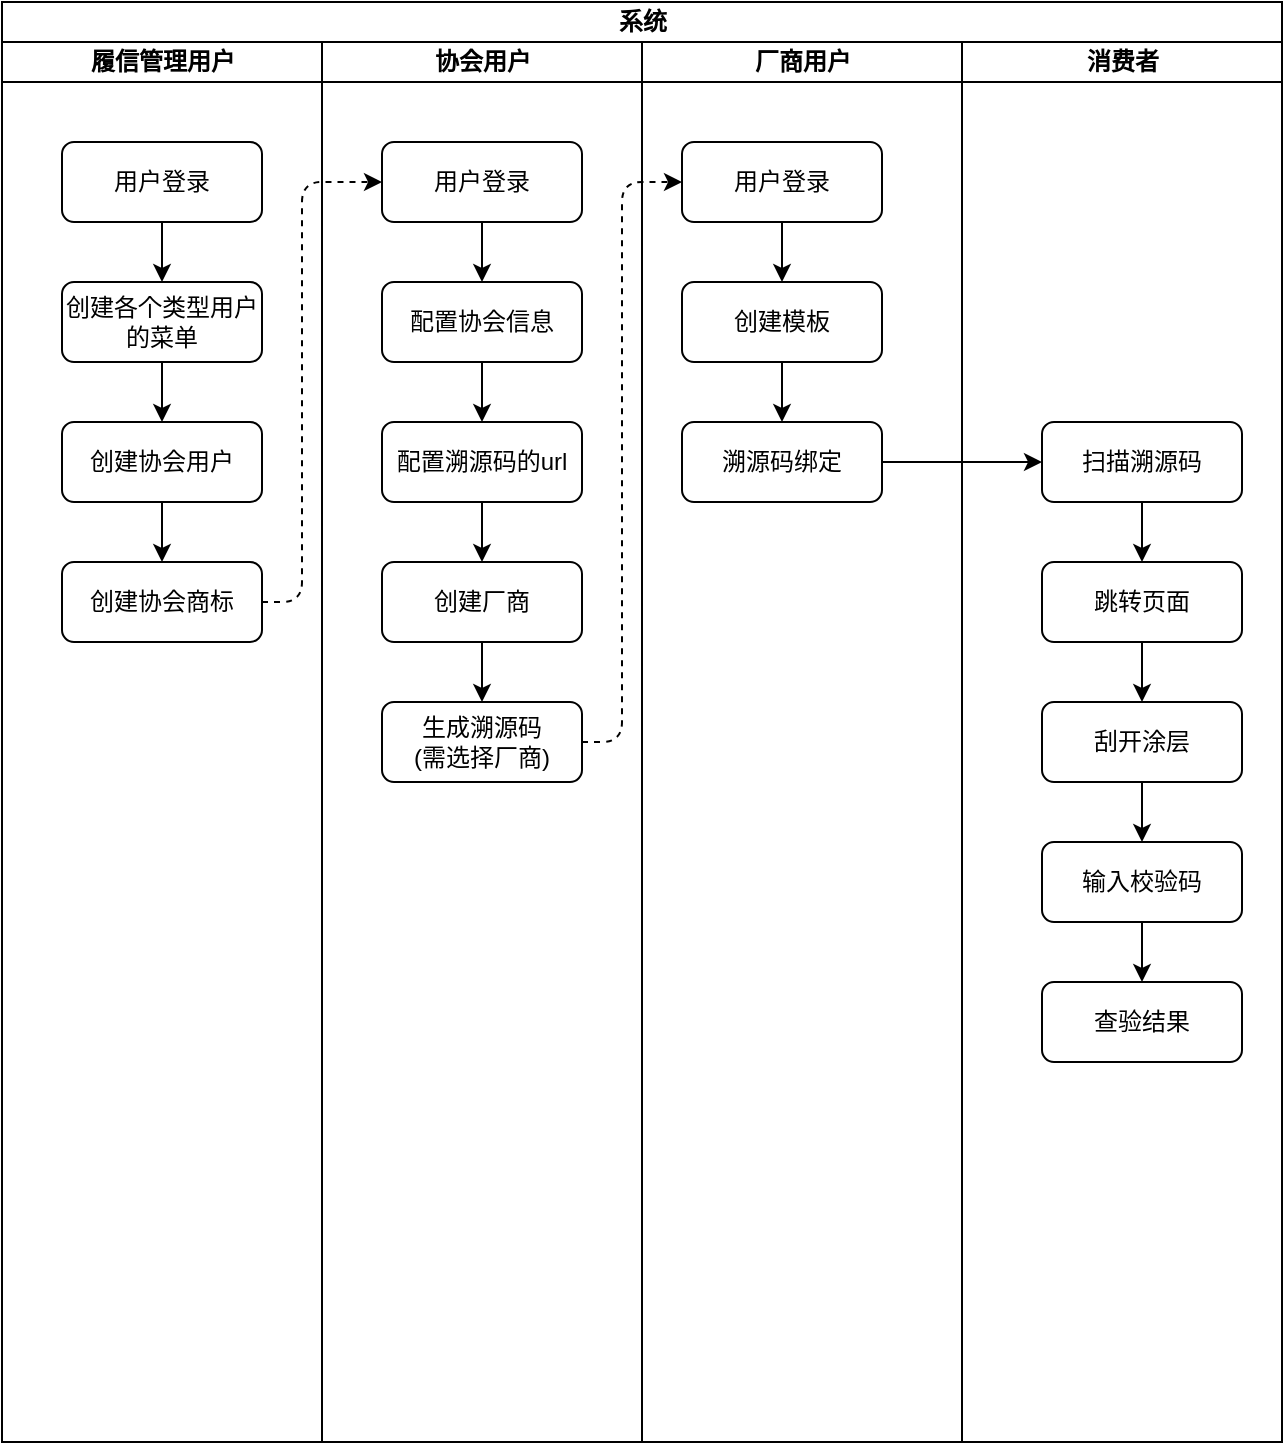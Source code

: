 <mxfile>
    <diagram name="第 1 页" id="Sx-POFTGexlg5zIO2r_u">
        <mxGraphModel dx="1386" dy="779" grid="1" gridSize="10" guides="1" tooltips="1" connect="1" arrows="1" fold="1" page="1" pageScale="1" pageWidth="2336" pageHeight="1654" math="0" shadow="0">
            <root>
                <mxCell id="0"/>
                <mxCell id="1" parent="0"/>
                <mxCell id="13" value="系统" style="swimlane;childLayout=stackLayout;resizeParent=1;resizeParentMax=0;startSize=20;html=1;rounded=0;" vertex="1" parent="1">
                    <mxGeometry x="360" y="30" width="640" height="720" as="geometry"/>
                </mxCell>
                <mxCell id="14" value="履信管理用户" style="swimlane;startSize=20;html=1;rounded=0;" vertex="1" parent="13">
                    <mxGeometry y="20" width="160" height="700" as="geometry"/>
                </mxCell>
                <mxCell id="22" value="" style="edgeStyle=none;html=1;fontFamily=Helvetica;fontSize=12;fontColor=rgb(0, 0, 0);startSize=20;" edge="1" parent="14" source="18" target="21">
                    <mxGeometry relative="1" as="geometry"/>
                </mxCell>
                <mxCell id="18" value="用户登录" style="rounded=1;whiteSpace=wrap;html=1;strokeColor=rgb(0, 0, 0);fontFamily=Helvetica;fontSize=12;fontColor=rgb(0, 0, 0);startSize=20;fillColor=rgb(255, 255, 255);" vertex="1" parent="14">
                    <mxGeometry x="30" y="50" width="100" height="40" as="geometry"/>
                </mxCell>
                <mxCell id="25" value="" style="edgeStyle=none;html=1;fontFamily=Helvetica;fontSize=12;fontColor=rgb(0, 0, 0);startSize=20;" edge="1" parent="14" source="21" target="24">
                    <mxGeometry relative="1" as="geometry"/>
                </mxCell>
                <mxCell id="21" value="创建各个类型用户的菜单" style="rounded=1;whiteSpace=wrap;html=1;strokeColor=rgb(0, 0, 0);fontFamily=Helvetica;fontSize=12;fontColor=rgb(0, 0, 0);startSize=20;fillColor=rgb(255, 255, 255);" vertex="1" parent="14">
                    <mxGeometry x="30" y="120" width="100" height="40" as="geometry"/>
                </mxCell>
                <mxCell id="27" value="" style="edgeStyle=none;html=1;fontFamily=Helvetica;fontSize=12;fontColor=rgb(0, 0, 0);startSize=20;" edge="1" parent="14" source="24" target="26">
                    <mxGeometry relative="1" as="geometry"/>
                </mxCell>
                <mxCell id="24" value="创建协会用户" style="rounded=1;whiteSpace=wrap;html=1;strokeColor=rgb(0, 0, 0);fontFamily=Helvetica;fontSize=12;fontColor=rgb(0, 0, 0);startSize=20;fillColor=rgb(255, 255, 255);" vertex="1" parent="14">
                    <mxGeometry x="30" y="190" width="100" height="40" as="geometry"/>
                </mxCell>
                <mxCell id="26" value="创建协会商标" style="rounded=1;whiteSpace=wrap;html=1;strokeColor=rgb(0, 0, 0);fontFamily=Helvetica;fontSize=12;fontColor=rgb(0, 0, 0);startSize=20;fillColor=rgb(255, 255, 255);" vertex="1" parent="14">
                    <mxGeometry x="30" y="260" width="100" height="40" as="geometry"/>
                </mxCell>
                <mxCell id="15" value="协会用户" style="swimlane;startSize=20;html=1;rounded=0;" vertex="1" parent="13">
                    <mxGeometry x="160" y="20" width="160" height="700" as="geometry"/>
                </mxCell>
                <mxCell id="32" value="" style="edgeStyle=elbowEdgeStyle;html=1;fontFamily=Helvetica;fontSize=12;fontColor=rgb(0, 0, 0);startSize=20;" edge="1" parent="15" source="28" target="31">
                    <mxGeometry relative="1" as="geometry"/>
                </mxCell>
                <mxCell id="28" value="用户登录" style="rounded=1;whiteSpace=wrap;html=1;strokeColor=rgb(0, 0, 0);fontFamily=Helvetica;fontSize=12;fontColor=rgb(0, 0, 0);startSize=20;fillColor=rgb(255, 255, 255);" vertex="1" parent="15">
                    <mxGeometry x="30" y="50" width="100" height="40" as="geometry"/>
                </mxCell>
                <mxCell id="34" value="" style="edgeStyle=elbowEdgeStyle;html=1;fontFamily=Helvetica;fontSize=12;fontColor=rgb(0, 0, 0);startSize=20;" edge="1" parent="15" source="31" target="33">
                    <mxGeometry relative="1" as="geometry"/>
                </mxCell>
                <mxCell id="31" value="配置协会信息" style="rounded=1;whiteSpace=wrap;html=1;strokeColor=rgb(0, 0, 0);fontFamily=Helvetica;fontSize=12;fontColor=rgb(0, 0, 0);startSize=20;fillColor=rgb(255, 255, 255);" vertex="1" parent="15">
                    <mxGeometry x="30" y="120" width="100" height="40" as="geometry"/>
                </mxCell>
                <mxCell id="36" value="" style="edgeStyle=elbowEdgeStyle;html=1;fontFamily=Helvetica;fontSize=12;fontColor=rgb(0, 0, 0);startSize=20;" edge="1" parent="15" source="33" target="35">
                    <mxGeometry relative="1" as="geometry"/>
                </mxCell>
                <mxCell id="33" value="配置溯源码的url" style="rounded=1;whiteSpace=wrap;html=1;strokeColor=rgb(0, 0, 0);fontFamily=Helvetica;fontSize=12;fontColor=rgb(0, 0, 0);startSize=20;fillColor=rgb(255, 255, 255);" vertex="1" parent="15">
                    <mxGeometry x="30" y="190" width="100" height="40" as="geometry"/>
                </mxCell>
                <mxCell id="38" value="" style="edgeStyle=elbowEdgeStyle;html=1;fontFamily=Helvetica;fontSize=12;fontColor=rgb(0, 0, 0);startSize=20;" edge="1" parent="15" source="35" target="37">
                    <mxGeometry relative="1" as="geometry"/>
                </mxCell>
                <mxCell id="35" value="创建厂商" style="rounded=1;whiteSpace=wrap;html=1;strokeColor=rgb(0, 0, 0);fontFamily=Helvetica;fontSize=12;fontColor=rgb(0, 0, 0);startSize=20;fillColor=rgb(255, 255, 255);" vertex="1" parent="15">
                    <mxGeometry x="30" y="260" width="100" height="40" as="geometry"/>
                </mxCell>
                <mxCell id="37" value="生成溯源码&lt;br&gt;(需选择厂商)" style="rounded=1;whiteSpace=wrap;html=1;strokeColor=rgb(0, 0, 0);fontFamily=Helvetica;fontSize=12;fontColor=rgb(0, 0, 0);startSize=20;fillColor=rgb(255, 255, 255);" vertex="1" parent="15">
                    <mxGeometry x="30" y="330" width="100" height="40" as="geometry"/>
                </mxCell>
                <mxCell id="16" value="厂商用户" style="swimlane;startSize=20;html=1;rounded=0;" vertex="1" parent="13">
                    <mxGeometry x="320" y="20" width="160" height="700" as="geometry"/>
                </mxCell>
                <mxCell id="42" value="" style="edgeStyle=elbowEdgeStyle;html=1;fontFamily=Helvetica;fontSize=12;fontColor=rgb(0, 0, 0);startSize=20;" edge="1" parent="16" source="39" target="41">
                    <mxGeometry relative="1" as="geometry"/>
                </mxCell>
                <mxCell id="39" value="用户登录" style="rounded=1;whiteSpace=wrap;html=1;strokeColor=rgb(0, 0, 0);fontFamily=Helvetica;fontSize=12;fontColor=rgb(0, 0, 0);startSize=20;fillColor=rgb(255, 255, 255);" vertex="1" parent="16">
                    <mxGeometry x="20" y="50" width="100" height="40" as="geometry"/>
                </mxCell>
                <mxCell id="46" value="" style="edgeStyle=elbowEdgeStyle;html=1;fontFamily=Helvetica;fontSize=12;fontColor=rgb(0, 0, 0);startSize=20;" edge="1" parent="16" source="41" target="45">
                    <mxGeometry relative="1" as="geometry"/>
                </mxCell>
                <mxCell id="41" value="创建模板" style="rounded=1;whiteSpace=wrap;html=1;strokeColor=rgb(0, 0, 0);fontFamily=Helvetica;fontSize=12;fontColor=rgb(0, 0, 0);startSize=20;fillColor=rgb(255, 255, 255);" vertex="1" parent="16">
                    <mxGeometry x="20" y="120" width="100" height="40" as="geometry"/>
                </mxCell>
                <mxCell id="45" value="溯源码绑定" style="rounded=1;whiteSpace=wrap;html=1;strokeColor=rgb(0, 0, 0);fontFamily=Helvetica;fontSize=12;fontColor=rgb(0, 0, 0);startSize=20;fillColor=rgb(255, 255, 255);" vertex="1" parent="16">
                    <mxGeometry x="20" y="190" width="100" height="40" as="geometry"/>
                </mxCell>
                <mxCell id="77" value="消费者" style="swimlane;startSize=20;html=1;rounded=0;" vertex="1" parent="13">
                    <mxGeometry x="480" y="20" width="160" height="700" as="geometry"/>
                </mxCell>
                <mxCell id="86" value="" style="edgeStyle=elbowEdgeStyle;html=1;fontFamily=Helvetica;fontSize=12;fontColor=rgb(0, 0, 0);startSize=20;" edge="1" parent="77" source="83" target="85">
                    <mxGeometry relative="1" as="geometry"/>
                </mxCell>
                <mxCell id="83" value="扫描溯源码" style="rounded=1;whiteSpace=wrap;html=1;strokeColor=rgb(0, 0, 0);fontFamily=Helvetica;fontSize=12;fontColor=rgb(0, 0, 0);startSize=20;fillColor=rgb(255, 255, 255);" vertex="1" parent="77">
                    <mxGeometry x="40" y="190" width="100" height="40" as="geometry"/>
                </mxCell>
                <mxCell id="88" value="" style="edgeStyle=elbowEdgeStyle;html=1;fontFamily=Helvetica;fontSize=12;fontColor=rgb(0, 0, 0);startSize=20;" edge="1" parent="77" source="85" target="87">
                    <mxGeometry relative="1" as="geometry"/>
                </mxCell>
                <mxCell id="85" value="跳转页面" style="rounded=1;whiteSpace=wrap;html=1;strokeColor=rgb(0, 0, 0);fontFamily=Helvetica;fontSize=12;fontColor=rgb(0, 0, 0);startSize=20;fillColor=rgb(255, 255, 255);" vertex="1" parent="77">
                    <mxGeometry x="40" y="260" width="100" height="40" as="geometry"/>
                </mxCell>
                <mxCell id="90" value="" style="edgeStyle=elbowEdgeStyle;html=1;fontFamily=Helvetica;fontSize=12;fontColor=rgb(0, 0, 0);startSize=20;" edge="1" parent="77" source="87" target="89">
                    <mxGeometry relative="1" as="geometry"/>
                </mxCell>
                <mxCell id="87" value="刮开涂层" style="rounded=1;whiteSpace=wrap;html=1;strokeColor=rgb(0, 0, 0);fontFamily=Helvetica;fontSize=12;fontColor=rgb(0, 0, 0);startSize=20;fillColor=rgb(255, 255, 255);" vertex="1" parent="77">
                    <mxGeometry x="40" y="330" width="100" height="40" as="geometry"/>
                </mxCell>
                <mxCell id="92" value="" style="edgeStyle=elbowEdgeStyle;html=1;fontFamily=Helvetica;fontSize=12;fontColor=rgb(0, 0, 0);startSize=20;" edge="1" parent="77" source="89" target="91">
                    <mxGeometry relative="1" as="geometry"/>
                </mxCell>
                <mxCell id="89" value="输入校验码" style="rounded=1;whiteSpace=wrap;html=1;strokeColor=rgb(0, 0, 0);fontFamily=Helvetica;fontSize=12;fontColor=rgb(0, 0, 0);startSize=20;fillColor=rgb(255, 255, 255);" vertex="1" parent="77">
                    <mxGeometry x="40" y="400" width="100" height="40" as="geometry"/>
                </mxCell>
                <mxCell id="91" value="查验结果" style="rounded=1;whiteSpace=wrap;html=1;strokeColor=rgb(0, 0, 0);fontFamily=Helvetica;fontSize=12;fontColor=rgb(0, 0, 0);startSize=20;fillColor=rgb(255, 255, 255);" vertex="1" parent="77">
                    <mxGeometry x="40" y="470" width="100" height="40" as="geometry"/>
                </mxCell>
                <mxCell id="30" style="edgeStyle=elbowEdgeStyle;html=1;entryX=0;entryY=0.5;entryDx=0;entryDy=0;fontFamily=Helvetica;fontSize=12;fontColor=rgb(0, 0, 0);startSize=20;exitX=1;exitY=0.5;exitDx=0;exitDy=0;dashed=1;" edge="1" parent="13" source="26" target="28">
                    <mxGeometry relative="1" as="geometry">
                        <Array as="points">
                            <mxPoint x="150" y="200"/>
                        </Array>
                    </mxGeometry>
                </mxCell>
                <mxCell id="40" value="" style="edgeStyle=elbowEdgeStyle;html=1;dashed=1;fontFamily=Helvetica;fontSize=12;fontColor=rgb(0, 0, 0);startSize=20;exitX=1;exitY=0.5;exitDx=0;exitDy=0;entryX=0;entryY=0.5;entryDx=0;entryDy=0;" edge="1" parent="13" source="37" target="39">
                    <mxGeometry relative="1" as="geometry">
                        <Array as="points">
                            <mxPoint x="310" y="360"/>
                        </Array>
                    </mxGeometry>
                </mxCell>
                <mxCell id="84" value="" style="edgeStyle=elbowEdgeStyle;html=1;fontFamily=Helvetica;fontSize=12;fontColor=rgb(0, 0, 0);startSize=20;" edge="1" parent="13" source="45" target="83">
                    <mxGeometry relative="1" as="geometry"/>
                </mxCell>
            </root>
        </mxGraphModel>
    </diagram>
</mxfile>